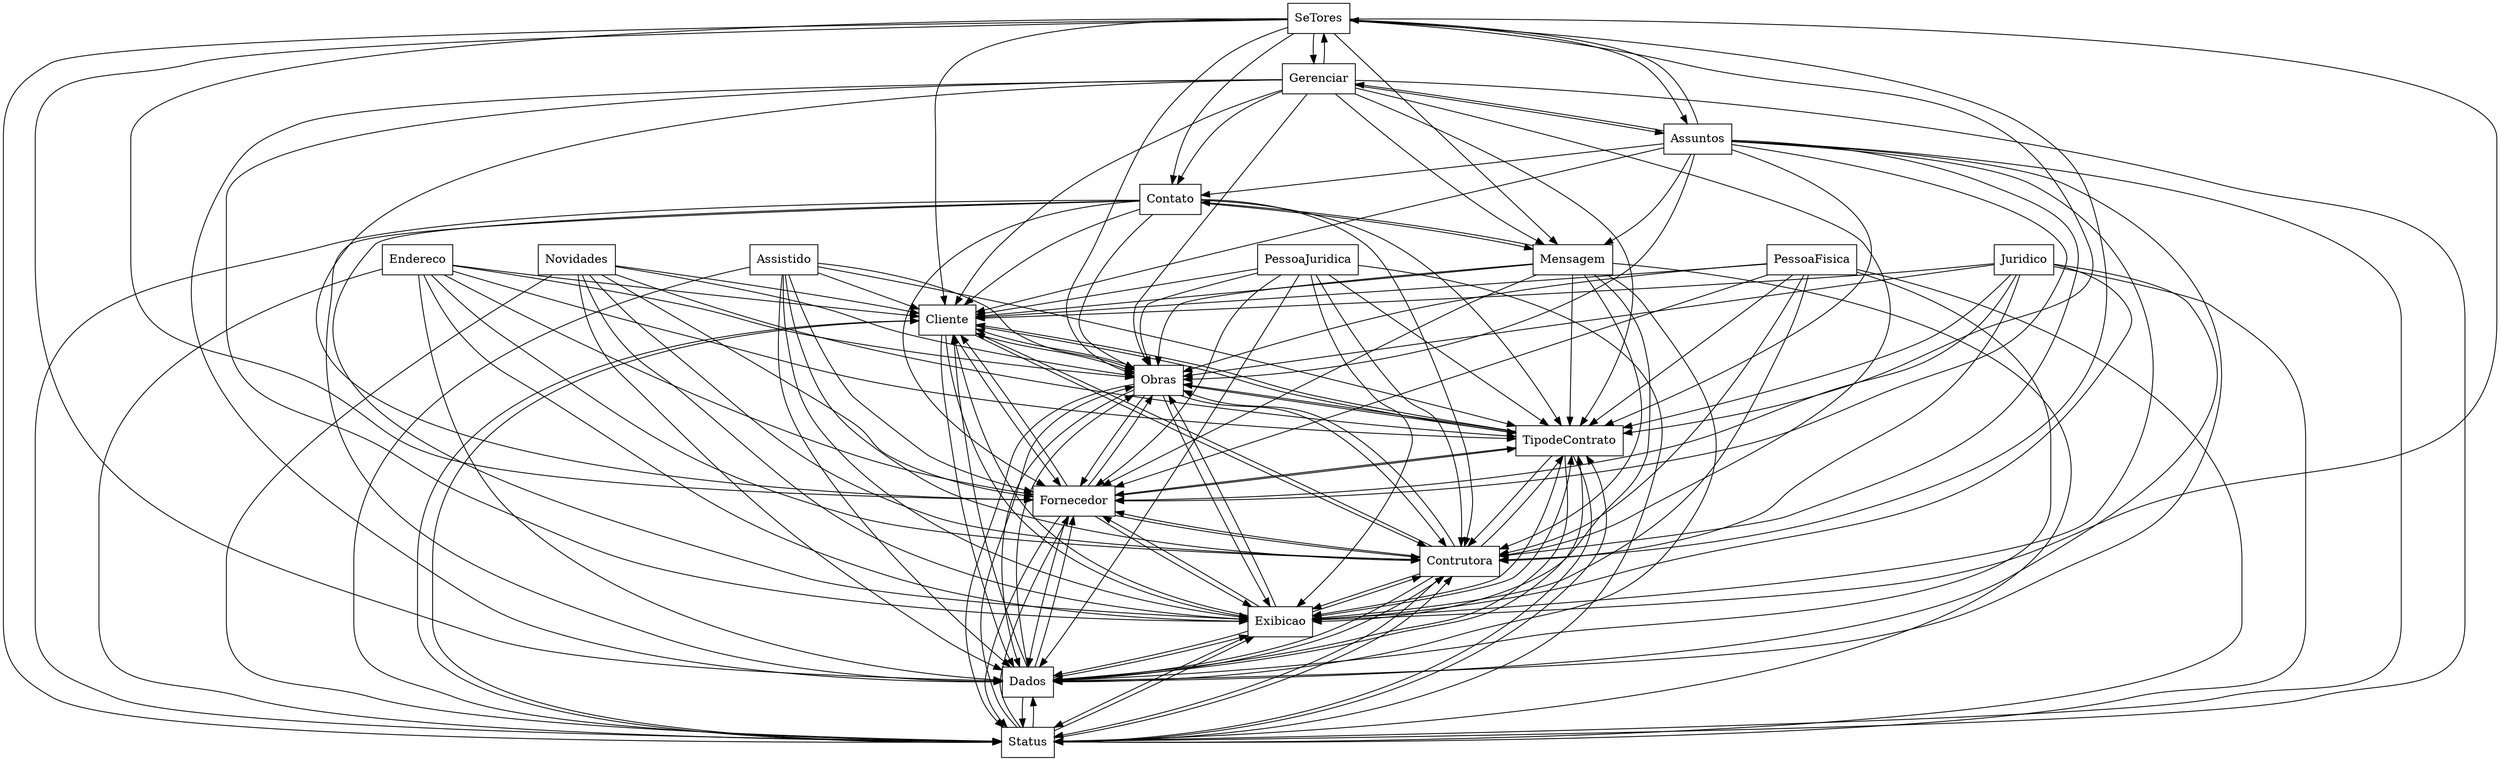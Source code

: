 digraph{
graph [rankdir=TB];
node [shape=box];
edge [arrowhead=normal];
0[label="Cliente",]
1[label="Juridico",]
2[label="Contato",]
3[label="Novidades",]
4[label="SeTores",]
5[label="Obras",]
6[label="Endereco",]
7[label="Mensagem",]
8[label="Gerenciar",]
9[label="Status",]
10[label="Dados",]
11[label="Exibicao",]
12[label="Assuntos",]
13[label="Contrutora",]
14[label="Assistido",]
15[label="PessoaFisica",]
16[label="PessoaJuridica",]
17[label="Fornecedor",]
18[label="TipodeContrato",]
0->5[label="",]
0->9[label="",]
0->10[label="",]
0->11[label="",]
0->13[label="",]
0->17[label="",]
0->18[label="",]
1->0[label="",]
1->5[label="",]
1->9[label="",]
1->10[label="",]
1->11[label="",]
1->13[label="",]
1->17[label="",]
1->18[label="",]
2->0[label="",]
2->5[label="",]
2->7[label="",]
2->9[label="",]
2->10[label="",]
2->11[label="",]
2->13[label="",]
2->17[label="",]
2->18[label="",]
3->0[label="",]
3->5[label="",]
3->9[label="",]
3->10[label="",]
3->11[label="",]
3->13[label="",]
3->17[label="",]
3->18[label="",]
4->0[label="",]
4->2[label="",]
4->5[label="",]
4->7[label="",]
4->8[label="",]
4->9[label="",]
4->10[label="",]
4->11[label="",]
4->12[label="",]
4->13[label="",]
4->17[label="",]
4->18[label="",]
5->0[label="",]
5->9[label="",]
5->10[label="",]
5->11[label="",]
5->13[label="",]
5->17[label="",]
5->18[label="",]
6->0[label="",]
6->5[label="",]
6->9[label="",]
6->10[label="",]
6->11[label="",]
6->13[label="",]
6->17[label="",]
6->18[label="",]
7->0[label="",]
7->2[label="",]
7->5[label="",]
7->9[label="",]
7->10[label="",]
7->11[label="",]
7->13[label="",]
7->17[label="",]
7->18[label="",]
8->0[label="",]
8->2[label="",]
8->4[label="",]
8->5[label="",]
8->7[label="",]
8->9[label="",]
8->10[label="",]
8->11[label="",]
8->12[label="",]
8->13[label="",]
8->17[label="",]
8->18[label="",]
9->0[label="",]
9->5[label="",]
9->10[label="",]
9->11[label="",]
9->13[label="",]
9->17[label="",]
9->18[label="",]
10->0[label="",]
10->5[label="",]
10->9[label="",]
10->11[label="",]
10->13[label="",]
10->17[label="",]
10->18[label="",]
11->0[label="",]
11->5[label="",]
11->9[label="",]
11->10[label="",]
11->13[label="",]
11->17[label="",]
11->18[label="",]
12->0[label="",]
12->2[label="",]
12->4[label="",]
12->5[label="",]
12->7[label="",]
12->8[label="",]
12->9[label="",]
12->10[label="",]
12->11[label="",]
12->13[label="",]
12->17[label="",]
12->18[label="",]
13->0[label="",]
13->5[label="",]
13->9[label="",]
13->10[label="",]
13->11[label="",]
13->17[label="",]
13->18[label="",]
14->0[label="",]
14->5[label="",]
14->9[label="",]
14->10[label="",]
14->11[label="",]
14->13[label="",]
14->17[label="",]
14->18[label="",]
15->0[label="",]
15->5[label="",]
15->9[label="",]
15->10[label="",]
15->11[label="",]
15->13[label="",]
15->17[label="",]
15->18[label="",]
16->0[label="",]
16->5[label="",]
16->9[label="",]
16->10[label="",]
16->11[label="",]
16->13[label="",]
16->17[label="",]
16->18[label="",]
17->0[label="",]
17->5[label="",]
17->9[label="",]
17->10[label="",]
17->11[label="",]
17->13[label="",]
17->18[label="",]
18->0[label="",]
18->5[label="",]
18->9[label="",]
18->10[label="",]
18->11[label="",]
18->13[label="",]
18->17[label="",]
}

